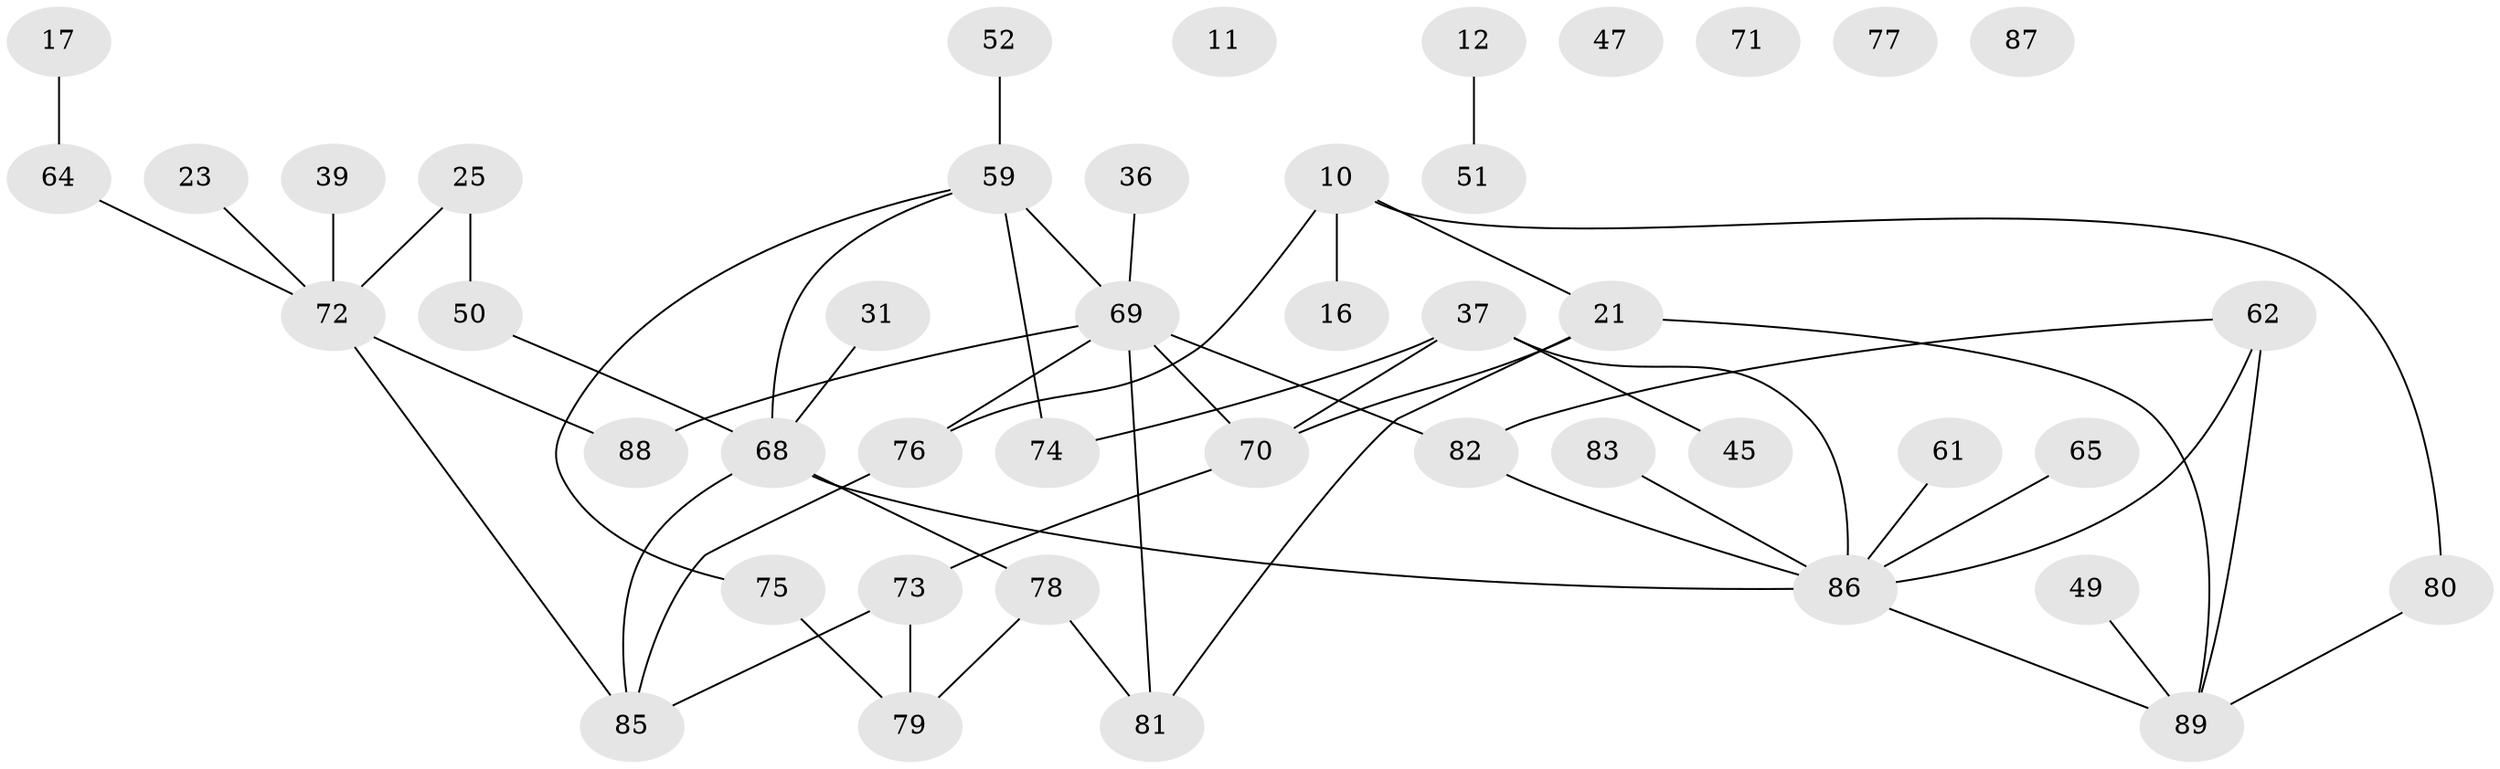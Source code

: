 // original degree distribution, {4: 0.14606741573033707, 2: 0.29213483146067415, 3: 0.23595505617977527, 6: 0.02247191011235955, 1: 0.20224719101123595, 5: 0.056179775280898875, 0: 0.0449438202247191}
// Generated by graph-tools (version 1.1) at 2025/39/03/09/25 04:39:31]
// undirected, 44 vertices, 53 edges
graph export_dot {
graph [start="1"]
  node [color=gray90,style=filled];
  10;
  11;
  12;
  16;
  17;
  21;
  23;
  25;
  31;
  36;
  37 [super="+1"];
  39;
  45;
  47;
  49;
  50;
  51;
  52;
  59 [super="+19+55+56"];
  61;
  62;
  64;
  65;
  68 [super="+67"];
  69 [super="+13+28"];
  70 [super="+29+60"];
  71 [super="+9"];
  72 [super="+7"];
  73 [super="+44"];
  74;
  75 [super="+53+66"];
  76 [super="+6+41"];
  77;
  78 [super="+63"];
  79;
  80;
  81 [super="+26+22"];
  82 [super="+58"];
  83;
  85;
  86 [super="+84"];
  87;
  88;
  89 [super="+33+38"];
  10 -- 16;
  10 -- 21;
  10 -- 76 [weight=2];
  10 -- 80;
  12 -- 51;
  17 -- 64;
  21 -- 81;
  21 -- 89 [weight=2];
  21 -- 70;
  23 -- 72;
  25 -- 50;
  25 -- 72;
  31 -- 68;
  36 -- 69;
  37 -- 74;
  37 -- 86;
  37 -- 45;
  37 -- 70 [weight=2];
  39 -- 72;
  49 -- 89;
  50 -- 68;
  52 -- 59;
  59 -- 69 [weight=2];
  59 -- 75;
  59 -- 68;
  59 -- 74;
  61 -- 86;
  62 -- 86 [weight=2];
  62 -- 89 [weight=2];
  62 -- 82 [weight=2];
  64 -- 72;
  65 -- 86;
  68 -- 86 [weight=3];
  68 -- 85;
  68 -- 78;
  69 -- 82 [weight=2];
  69 -- 88;
  69 -- 81;
  69 -- 70 [weight=2];
  69 -- 76;
  70 -- 73 [weight=3];
  72 -- 88;
  72 -- 85;
  73 -- 85;
  73 -- 79;
  75 -- 79;
  76 -- 85;
  78 -- 81;
  78 -- 79;
  80 -- 89;
  82 -- 86;
  83 -- 86;
  86 -- 89;
}
